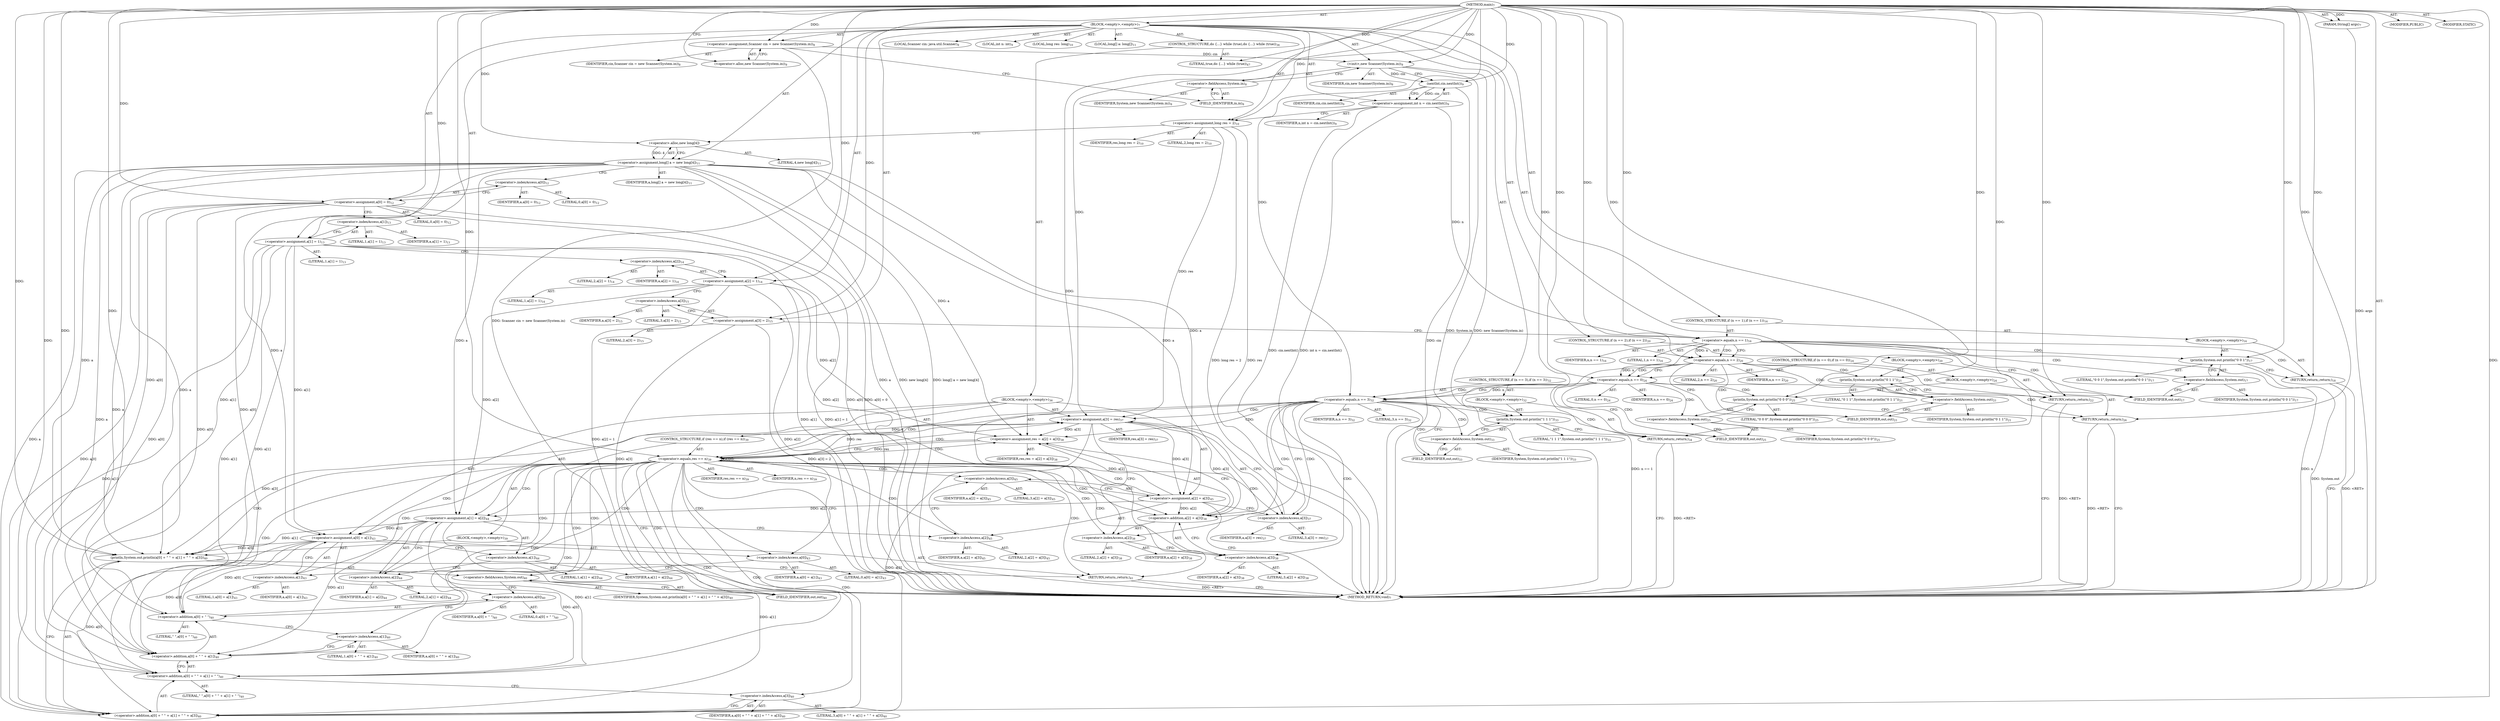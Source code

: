 digraph "main" {  
"19" [label = <(METHOD,main)<SUB>7</SUB>> ]
"20" [label = <(PARAM,String[] args)<SUB>7</SUB>> ]
"21" [label = <(BLOCK,&lt;empty&gt;,&lt;empty&gt;)<SUB>7</SUB>> ]
"4" [label = <(LOCAL,Scanner cin: java.util.Scanner)<SUB>8</SUB>> ]
"22" [label = <(&lt;operator&gt;.assignment,Scanner cin = new Scanner(System.in))<SUB>8</SUB>> ]
"23" [label = <(IDENTIFIER,cin,Scanner cin = new Scanner(System.in))<SUB>8</SUB>> ]
"24" [label = <(&lt;operator&gt;.alloc,new Scanner(System.in))<SUB>8</SUB>> ]
"25" [label = <(&lt;init&gt;,new Scanner(System.in))<SUB>8</SUB>> ]
"3" [label = <(IDENTIFIER,cin,new Scanner(System.in))<SUB>8</SUB>> ]
"26" [label = <(&lt;operator&gt;.fieldAccess,System.in)<SUB>8</SUB>> ]
"27" [label = <(IDENTIFIER,System,new Scanner(System.in))<SUB>8</SUB>> ]
"28" [label = <(FIELD_IDENTIFIER,in,in)<SUB>8</SUB>> ]
"29" [label = <(LOCAL,int n: int)<SUB>9</SUB>> ]
"30" [label = <(&lt;operator&gt;.assignment,int n = cin.nextInt())<SUB>9</SUB>> ]
"31" [label = <(IDENTIFIER,n,int n = cin.nextInt())<SUB>9</SUB>> ]
"32" [label = <(nextInt,cin.nextInt())<SUB>9</SUB>> ]
"33" [label = <(IDENTIFIER,cin,cin.nextInt())<SUB>9</SUB>> ]
"34" [label = <(LOCAL,long res: long)<SUB>10</SUB>> ]
"35" [label = <(&lt;operator&gt;.assignment,long res = 2)<SUB>10</SUB>> ]
"36" [label = <(IDENTIFIER,res,long res = 2)<SUB>10</SUB>> ]
"37" [label = <(LITERAL,2,long res = 2)<SUB>10</SUB>> ]
"38" [label = <(LOCAL,long[] a: long[])<SUB>11</SUB>> ]
"39" [label = <(&lt;operator&gt;.assignment,long[] a = new long[4])<SUB>11</SUB>> ]
"40" [label = <(IDENTIFIER,a,long[] a = new long[4])<SUB>11</SUB>> ]
"41" [label = <(&lt;operator&gt;.alloc,new long[4])> ]
"42" [label = <(LITERAL,4,new long[4])<SUB>11</SUB>> ]
"43" [label = <(&lt;operator&gt;.assignment,a[0] = 0)<SUB>12</SUB>> ]
"44" [label = <(&lt;operator&gt;.indexAccess,a[0])<SUB>12</SUB>> ]
"45" [label = <(IDENTIFIER,a,a[0] = 0)<SUB>12</SUB>> ]
"46" [label = <(LITERAL,0,a[0] = 0)<SUB>12</SUB>> ]
"47" [label = <(LITERAL,0,a[0] = 0)<SUB>12</SUB>> ]
"48" [label = <(&lt;operator&gt;.assignment,a[1] = 1)<SUB>13</SUB>> ]
"49" [label = <(&lt;operator&gt;.indexAccess,a[1])<SUB>13</SUB>> ]
"50" [label = <(IDENTIFIER,a,a[1] = 1)<SUB>13</SUB>> ]
"51" [label = <(LITERAL,1,a[1] = 1)<SUB>13</SUB>> ]
"52" [label = <(LITERAL,1,a[1] = 1)<SUB>13</SUB>> ]
"53" [label = <(&lt;operator&gt;.assignment,a[2] = 1)<SUB>14</SUB>> ]
"54" [label = <(&lt;operator&gt;.indexAccess,a[2])<SUB>14</SUB>> ]
"55" [label = <(IDENTIFIER,a,a[2] = 1)<SUB>14</SUB>> ]
"56" [label = <(LITERAL,2,a[2] = 1)<SUB>14</SUB>> ]
"57" [label = <(LITERAL,1,a[2] = 1)<SUB>14</SUB>> ]
"58" [label = <(&lt;operator&gt;.assignment,a[3] = 2)<SUB>15</SUB>> ]
"59" [label = <(&lt;operator&gt;.indexAccess,a[3])<SUB>15</SUB>> ]
"60" [label = <(IDENTIFIER,a,a[3] = 2)<SUB>15</SUB>> ]
"61" [label = <(LITERAL,3,a[3] = 2)<SUB>15</SUB>> ]
"62" [label = <(LITERAL,2,a[3] = 2)<SUB>15</SUB>> ]
"63" [label = <(CONTROL_STRUCTURE,if (n == 1),if (n == 1))<SUB>16</SUB>> ]
"64" [label = <(&lt;operator&gt;.equals,n == 1)<SUB>16</SUB>> ]
"65" [label = <(IDENTIFIER,n,n == 1)<SUB>16</SUB>> ]
"66" [label = <(LITERAL,1,n == 1)<SUB>16</SUB>> ]
"67" [label = <(BLOCK,&lt;empty&gt;,&lt;empty&gt;)<SUB>16</SUB>> ]
"68" [label = <(println,System.out.println(&quot;0 0 1&quot;))<SUB>17</SUB>> ]
"69" [label = <(&lt;operator&gt;.fieldAccess,System.out)<SUB>17</SUB>> ]
"70" [label = <(IDENTIFIER,System,System.out.println(&quot;0 0 1&quot;))<SUB>17</SUB>> ]
"71" [label = <(FIELD_IDENTIFIER,out,out)<SUB>17</SUB>> ]
"72" [label = <(LITERAL,&quot;0 0 1&quot;,System.out.println(&quot;0 0 1&quot;))<SUB>17</SUB>> ]
"73" [label = <(RETURN,return;,return;)<SUB>18</SUB>> ]
"74" [label = <(CONTROL_STRUCTURE,if (n == 2),if (n == 2))<SUB>20</SUB>> ]
"75" [label = <(&lt;operator&gt;.equals,n == 2)<SUB>20</SUB>> ]
"76" [label = <(IDENTIFIER,n,n == 2)<SUB>20</SUB>> ]
"77" [label = <(LITERAL,2,n == 2)<SUB>20</SUB>> ]
"78" [label = <(BLOCK,&lt;empty&gt;,&lt;empty&gt;)<SUB>20</SUB>> ]
"79" [label = <(println,System.out.println(&quot;0 1 1&quot;))<SUB>21</SUB>> ]
"80" [label = <(&lt;operator&gt;.fieldAccess,System.out)<SUB>21</SUB>> ]
"81" [label = <(IDENTIFIER,System,System.out.println(&quot;0 1 1&quot;))<SUB>21</SUB>> ]
"82" [label = <(FIELD_IDENTIFIER,out,out)<SUB>21</SUB>> ]
"83" [label = <(LITERAL,&quot;0 1 1&quot;,System.out.println(&quot;0 1 1&quot;))<SUB>21</SUB>> ]
"84" [label = <(RETURN,return;,return;)<SUB>22</SUB>> ]
"85" [label = <(CONTROL_STRUCTURE,if (n == 0),if (n == 0))<SUB>24</SUB>> ]
"86" [label = <(&lt;operator&gt;.equals,n == 0)<SUB>24</SUB>> ]
"87" [label = <(IDENTIFIER,n,n == 0)<SUB>24</SUB>> ]
"88" [label = <(LITERAL,0,n == 0)<SUB>24</SUB>> ]
"89" [label = <(BLOCK,&lt;empty&gt;,&lt;empty&gt;)<SUB>24</SUB>> ]
"90" [label = <(println,System.out.println(&quot;0 0 0&quot;))<SUB>25</SUB>> ]
"91" [label = <(&lt;operator&gt;.fieldAccess,System.out)<SUB>25</SUB>> ]
"92" [label = <(IDENTIFIER,System,System.out.println(&quot;0 0 0&quot;))<SUB>25</SUB>> ]
"93" [label = <(FIELD_IDENTIFIER,out,out)<SUB>25</SUB>> ]
"94" [label = <(LITERAL,&quot;0 0 0&quot;,System.out.println(&quot;0 0 0&quot;))<SUB>25</SUB>> ]
"95" [label = <(RETURN,return;,return;)<SUB>26</SUB>> ]
"96" [label = <(CONTROL_STRUCTURE,if (n == 3),if (n == 3))<SUB>32</SUB>> ]
"97" [label = <(&lt;operator&gt;.equals,n == 3)<SUB>32</SUB>> ]
"98" [label = <(IDENTIFIER,n,n == 3)<SUB>32</SUB>> ]
"99" [label = <(LITERAL,3,n == 3)<SUB>32</SUB>> ]
"100" [label = <(BLOCK,&lt;empty&gt;,&lt;empty&gt;)<SUB>32</SUB>> ]
"101" [label = <(println,System.out.println(&quot;1 1 1&quot;))<SUB>33</SUB>> ]
"102" [label = <(&lt;operator&gt;.fieldAccess,System.out)<SUB>33</SUB>> ]
"103" [label = <(IDENTIFIER,System,System.out.println(&quot;1 1 1&quot;))<SUB>33</SUB>> ]
"104" [label = <(FIELD_IDENTIFIER,out,out)<SUB>33</SUB>> ]
"105" [label = <(LITERAL,&quot;1 1 1&quot;,System.out.println(&quot;1 1 1&quot;))<SUB>33</SUB>> ]
"106" [label = <(RETURN,return;,return;)<SUB>34</SUB>> ]
"107" [label = <(CONTROL_STRUCTURE,do {...} while (true),do {...} while (true))<SUB>36</SUB>> ]
"108" [label = <(BLOCK,&lt;empty&gt;,&lt;empty&gt;)<SUB>36</SUB>> ]
"109" [label = <(&lt;operator&gt;.assignment,a[3] = res)<SUB>37</SUB>> ]
"110" [label = <(&lt;operator&gt;.indexAccess,a[3])<SUB>37</SUB>> ]
"111" [label = <(IDENTIFIER,a,a[3] = res)<SUB>37</SUB>> ]
"112" [label = <(LITERAL,3,a[3] = res)<SUB>37</SUB>> ]
"113" [label = <(IDENTIFIER,res,a[3] = res)<SUB>37</SUB>> ]
"114" [label = <(&lt;operator&gt;.assignment,res = a[2] + a[3])<SUB>38</SUB>> ]
"115" [label = <(IDENTIFIER,res,res = a[2] + a[3])<SUB>38</SUB>> ]
"116" [label = <(&lt;operator&gt;.addition,a[2] + a[3])<SUB>38</SUB>> ]
"117" [label = <(&lt;operator&gt;.indexAccess,a[2])<SUB>38</SUB>> ]
"118" [label = <(IDENTIFIER,a,a[2] + a[3])<SUB>38</SUB>> ]
"119" [label = <(LITERAL,2,a[2] + a[3])<SUB>38</SUB>> ]
"120" [label = <(&lt;operator&gt;.indexAccess,a[3])<SUB>38</SUB>> ]
"121" [label = <(IDENTIFIER,a,a[2] + a[3])<SUB>38</SUB>> ]
"122" [label = <(LITERAL,3,a[2] + a[3])<SUB>38</SUB>> ]
"123" [label = <(CONTROL_STRUCTURE,if (res == n),if (res == n))<SUB>39</SUB>> ]
"124" [label = <(&lt;operator&gt;.equals,res == n)<SUB>39</SUB>> ]
"125" [label = <(IDENTIFIER,res,res == n)<SUB>39</SUB>> ]
"126" [label = <(IDENTIFIER,n,res == n)<SUB>39</SUB>> ]
"127" [label = <(BLOCK,&lt;empty&gt;,&lt;empty&gt;)<SUB>39</SUB>> ]
"128" [label = <(println,System.out.println(a[0] + &quot; &quot; + a[1] + &quot; &quot; + a[3]))<SUB>40</SUB>> ]
"129" [label = <(&lt;operator&gt;.fieldAccess,System.out)<SUB>40</SUB>> ]
"130" [label = <(IDENTIFIER,System,System.out.println(a[0] + &quot; &quot; + a[1] + &quot; &quot; + a[3]))<SUB>40</SUB>> ]
"131" [label = <(FIELD_IDENTIFIER,out,out)<SUB>40</SUB>> ]
"132" [label = <(&lt;operator&gt;.addition,a[0] + &quot; &quot; + a[1] + &quot; &quot; + a[3])<SUB>40</SUB>> ]
"133" [label = <(&lt;operator&gt;.addition,a[0] + &quot; &quot; + a[1] + &quot; &quot;)<SUB>40</SUB>> ]
"134" [label = <(&lt;operator&gt;.addition,a[0] + &quot; &quot; + a[1])<SUB>40</SUB>> ]
"135" [label = <(&lt;operator&gt;.addition,a[0] + &quot; &quot;)<SUB>40</SUB>> ]
"136" [label = <(&lt;operator&gt;.indexAccess,a[0])<SUB>40</SUB>> ]
"137" [label = <(IDENTIFIER,a,a[0] + &quot; &quot;)<SUB>40</SUB>> ]
"138" [label = <(LITERAL,0,a[0] + &quot; &quot;)<SUB>40</SUB>> ]
"139" [label = <(LITERAL,&quot; &quot;,a[0] + &quot; &quot;)<SUB>40</SUB>> ]
"140" [label = <(&lt;operator&gt;.indexAccess,a[1])<SUB>40</SUB>> ]
"141" [label = <(IDENTIFIER,a,a[0] + &quot; &quot; + a[1])<SUB>40</SUB>> ]
"142" [label = <(LITERAL,1,a[0] + &quot; &quot; + a[1])<SUB>40</SUB>> ]
"143" [label = <(LITERAL,&quot; &quot;,a[0] + &quot; &quot; + a[1] + &quot; &quot;)<SUB>40</SUB>> ]
"144" [label = <(&lt;operator&gt;.indexAccess,a[3])<SUB>40</SUB>> ]
"145" [label = <(IDENTIFIER,a,a[0] + &quot; &quot; + a[1] + &quot; &quot; + a[3])<SUB>40</SUB>> ]
"146" [label = <(LITERAL,3,a[0] + &quot; &quot; + a[1] + &quot; &quot; + a[3])<SUB>40</SUB>> ]
"147" [label = <(RETURN,return;,return;)<SUB>41</SUB>> ]
"148" [label = <(&lt;operator&gt;.assignment,a[0] = a[1])<SUB>43</SUB>> ]
"149" [label = <(&lt;operator&gt;.indexAccess,a[0])<SUB>43</SUB>> ]
"150" [label = <(IDENTIFIER,a,a[0] = a[1])<SUB>43</SUB>> ]
"151" [label = <(LITERAL,0,a[0] = a[1])<SUB>43</SUB>> ]
"152" [label = <(&lt;operator&gt;.indexAccess,a[1])<SUB>43</SUB>> ]
"153" [label = <(IDENTIFIER,a,a[0] = a[1])<SUB>43</SUB>> ]
"154" [label = <(LITERAL,1,a[0] = a[1])<SUB>43</SUB>> ]
"155" [label = <(&lt;operator&gt;.assignment,a[1] = a[2])<SUB>44</SUB>> ]
"156" [label = <(&lt;operator&gt;.indexAccess,a[1])<SUB>44</SUB>> ]
"157" [label = <(IDENTIFIER,a,a[1] = a[2])<SUB>44</SUB>> ]
"158" [label = <(LITERAL,1,a[1] = a[2])<SUB>44</SUB>> ]
"159" [label = <(&lt;operator&gt;.indexAccess,a[2])<SUB>44</SUB>> ]
"160" [label = <(IDENTIFIER,a,a[1] = a[2])<SUB>44</SUB>> ]
"161" [label = <(LITERAL,2,a[1] = a[2])<SUB>44</SUB>> ]
"162" [label = <(&lt;operator&gt;.assignment,a[2] = a[3])<SUB>45</SUB>> ]
"163" [label = <(&lt;operator&gt;.indexAccess,a[2])<SUB>45</SUB>> ]
"164" [label = <(IDENTIFIER,a,a[2] = a[3])<SUB>45</SUB>> ]
"165" [label = <(LITERAL,2,a[2] = a[3])<SUB>45</SUB>> ]
"166" [label = <(&lt;operator&gt;.indexAccess,a[3])<SUB>45</SUB>> ]
"167" [label = <(IDENTIFIER,a,a[2] = a[3])<SUB>45</SUB>> ]
"168" [label = <(LITERAL,3,a[2] = a[3])<SUB>45</SUB>> ]
"169" [label = <(LITERAL,true,do {...} while (true))<SUB>47</SUB>> ]
"170" [label = <(MODIFIER,PUBLIC)> ]
"171" [label = <(MODIFIER,STATIC)> ]
"172" [label = <(METHOD_RETURN,void)<SUB>7</SUB>> ]
  "19" -> "20"  [ label = "AST: "] 
  "19" -> "21"  [ label = "AST: "] 
  "19" -> "170"  [ label = "AST: "] 
  "19" -> "171"  [ label = "AST: "] 
  "19" -> "172"  [ label = "AST: "] 
  "21" -> "4"  [ label = "AST: "] 
  "21" -> "22"  [ label = "AST: "] 
  "21" -> "25"  [ label = "AST: "] 
  "21" -> "29"  [ label = "AST: "] 
  "21" -> "30"  [ label = "AST: "] 
  "21" -> "34"  [ label = "AST: "] 
  "21" -> "35"  [ label = "AST: "] 
  "21" -> "38"  [ label = "AST: "] 
  "21" -> "39"  [ label = "AST: "] 
  "21" -> "43"  [ label = "AST: "] 
  "21" -> "48"  [ label = "AST: "] 
  "21" -> "53"  [ label = "AST: "] 
  "21" -> "58"  [ label = "AST: "] 
  "21" -> "63"  [ label = "AST: "] 
  "21" -> "74"  [ label = "AST: "] 
  "21" -> "85"  [ label = "AST: "] 
  "21" -> "96"  [ label = "AST: "] 
  "21" -> "107"  [ label = "AST: "] 
  "22" -> "23"  [ label = "AST: "] 
  "22" -> "24"  [ label = "AST: "] 
  "25" -> "3"  [ label = "AST: "] 
  "25" -> "26"  [ label = "AST: "] 
  "26" -> "27"  [ label = "AST: "] 
  "26" -> "28"  [ label = "AST: "] 
  "30" -> "31"  [ label = "AST: "] 
  "30" -> "32"  [ label = "AST: "] 
  "32" -> "33"  [ label = "AST: "] 
  "35" -> "36"  [ label = "AST: "] 
  "35" -> "37"  [ label = "AST: "] 
  "39" -> "40"  [ label = "AST: "] 
  "39" -> "41"  [ label = "AST: "] 
  "41" -> "42"  [ label = "AST: "] 
  "43" -> "44"  [ label = "AST: "] 
  "43" -> "47"  [ label = "AST: "] 
  "44" -> "45"  [ label = "AST: "] 
  "44" -> "46"  [ label = "AST: "] 
  "48" -> "49"  [ label = "AST: "] 
  "48" -> "52"  [ label = "AST: "] 
  "49" -> "50"  [ label = "AST: "] 
  "49" -> "51"  [ label = "AST: "] 
  "53" -> "54"  [ label = "AST: "] 
  "53" -> "57"  [ label = "AST: "] 
  "54" -> "55"  [ label = "AST: "] 
  "54" -> "56"  [ label = "AST: "] 
  "58" -> "59"  [ label = "AST: "] 
  "58" -> "62"  [ label = "AST: "] 
  "59" -> "60"  [ label = "AST: "] 
  "59" -> "61"  [ label = "AST: "] 
  "63" -> "64"  [ label = "AST: "] 
  "63" -> "67"  [ label = "AST: "] 
  "64" -> "65"  [ label = "AST: "] 
  "64" -> "66"  [ label = "AST: "] 
  "67" -> "68"  [ label = "AST: "] 
  "67" -> "73"  [ label = "AST: "] 
  "68" -> "69"  [ label = "AST: "] 
  "68" -> "72"  [ label = "AST: "] 
  "69" -> "70"  [ label = "AST: "] 
  "69" -> "71"  [ label = "AST: "] 
  "74" -> "75"  [ label = "AST: "] 
  "74" -> "78"  [ label = "AST: "] 
  "75" -> "76"  [ label = "AST: "] 
  "75" -> "77"  [ label = "AST: "] 
  "78" -> "79"  [ label = "AST: "] 
  "78" -> "84"  [ label = "AST: "] 
  "79" -> "80"  [ label = "AST: "] 
  "79" -> "83"  [ label = "AST: "] 
  "80" -> "81"  [ label = "AST: "] 
  "80" -> "82"  [ label = "AST: "] 
  "85" -> "86"  [ label = "AST: "] 
  "85" -> "89"  [ label = "AST: "] 
  "86" -> "87"  [ label = "AST: "] 
  "86" -> "88"  [ label = "AST: "] 
  "89" -> "90"  [ label = "AST: "] 
  "89" -> "95"  [ label = "AST: "] 
  "90" -> "91"  [ label = "AST: "] 
  "90" -> "94"  [ label = "AST: "] 
  "91" -> "92"  [ label = "AST: "] 
  "91" -> "93"  [ label = "AST: "] 
  "96" -> "97"  [ label = "AST: "] 
  "96" -> "100"  [ label = "AST: "] 
  "97" -> "98"  [ label = "AST: "] 
  "97" -> "99"  [ label = "AST: "] 
  "100" -> "101"  [ label = "AST: "] 
  "100" -> "106"  [ label = "AST: "] 
  "101" -> "102"  [ label = "AST: "] 
  "101" -> "105"  [ label = "AST: "] 
  "102" -> "103"  [ label = "AST: "] 
  "102" -> "104"  [ label = "AST: "] 
  "107" -> "108"  [ label = "AST: "] 
  "107" -> "169"  [ label = "AST: "] 
  "108" -> "109"  [ label = "AST: "] 
  "108" -> "114"  [ label = "AST: "] 
  "108" -> "123"  [ label = "AST: "] 
  "108" -> "148"  [ label = "AST: "] 
  "108" -> "155"  [ label = "AST: "] 
  "108" -> "162"  [ label = "AST: "] 
  "109" -> "110"  [ label = "AST: "] 
  "109" -> "113"  [ label = "AST: "] 
  "110" -> "111"  [ label = "AST: "] 
  "110" -> "112"  [ label = "AST: "] 
  "114" -> "115"  [ label = "AST: "] 
  "114" -> "116"  [ label = "AST: "] 
  "116" -> "117"  [ label = "AST: "] 
  "116" -> "120"  [ label = "AST: "] 
  "117" -> "118"  [ label = "AST: "] 
  "117" -> "119"  [ label = "AST: "] 
  "120" -> "121"  [ label = "AST: "] 
  "120" -> "122"  [ label = "AST: "] 
  "123" -> "124"  [ label = "AST: "] 
  "123" -> "127"  [ label = "AST: "] 
  "124" -> "125"  [ label = "AST: "] 
  "124" -> "126"  [ label = "AST: "] 
  "127" -> "128"  [ label = "AST: "] 
  "127" -> "147"  [ label = "AST: "] 
  "128" -> "129"  [ label = "AST: "] 
  "128" -> "132"  [ label = "AST: "] 
  "129" -> "130"  [ label = "AST: "] 
  "129" -> "131"  [ label = "AST: "] 
  "132" -> "133"  [ label = "AST: "] 
  "132" -> "144"  [ label = "AST: "] 
  "133" -> "134"  [ label = "AST: "] 
  "133" -> "143"  [ label = "AST: "] 
  "134" -> "135"  [ label = "AST: "] 
  "134" -> "140"  [ label = "AST: "] 
  "135" -> "136"  [ label = "AST: "] 
  "135" -> "139"  [ label = "AST: "] 
  "136" -> "137"  [ label = "AST: "] 
  "136" -> "138"  [ label = "AST: "] 
  "140" -> "141"  [ label = "AST: "] 
  "140" -> "142"  [ label = "AST: "] 
  "144" -> "145"  [ label = "AST: "] 
  "144" -> "146"  [ label = "AST: "] 
  "148" -> "149"  [ label = "AST: "] 
  "148" -> "152"  [ label = "AST: "] 
  "149" -> "150"  [ label = "AST: "] 
  "149" -> "151"  [ label = "AST: "] 
  "152" -> "153"  [ label = "AST: "] 
  "152" -> "154"  [ label = "AST: "] 
  "155" -> "156"  [ label = "AST: "] 
  "155" -> "159"  [ label = "AST: "] 
  "156" -> "157"  [ label = "AST: "] 
  "156" -> "158"  [ label = "AST: "] 
  "159" -> "160"  [ label = "AST: "] 
  "159" -> "161"  [ label = "AST: "] 
  "162" -> "163"  [ label = "AST: "] 
  "162" -> "166"  [ label = "AST: "] 
  "163" -> "164"  [ label = "AST: "] 
  "163" -> "165"  [ label = "AST: "] 
  "166" -> "167"  [ label = "AST: "] 
  "166" -> "168"  [ label = "AST: "] 
  "22" -> "28"  [ label = "CFG: "] 
  "25" -> "32"  [ label = "CFG: "] 
  "30" -> "35"  [ label = "CFG: "] 
  "35" -> "41"  [ label = "CFG: "] 
  "39" -> "44"  [ label = "CFG: "] 
  "43" -> "49"  [ label = "CFG: "] 
  "48" -> "54"  [ label = "CFG: "] 
  "53" -> "59"  [ label = "CFG: "] 
  "58" -> "64"  [ label = "CFG: "] 
  "24" -> "22"  [ label = "CFG: "] 
  "26" -> "25"  [ label = "CFG: "] 
  "32" -> "30"  [ label = "CFG: "] 
  "41" -> "39"  [ label = "CFG: "] 
  "44" -> "43"  [ label = "CFG: "] 
  "49" -> "48"  [ label = "CFG: "] 
  "54" -> "53"  [ label = "CFG: "] 
  "59" -> "58"  [ label = "CFG: "] 
  "64" -> "71"  [ label = "CFG: "] 
  "64" -> "75"  [ label = "CFG: "] 
  "75" -> "82"  [ label = "CFG: "] 
  "75" -> "86"  [ label = "CFG: "] 
  "86" -> "93"  [ label = "CFG: "] 
  "86" -> "97"  [ label = "CFG: "] 
  "97" -> "104"  [ label = "CFG: "] 
  "97" -> "110"  [ label = "CFG: "] 
  "28" -> "26"  [ label = "CFG: "] 
  "68" -> "73"  [ label = "CFG: "] 
  "73" -> "172"  [ label = "CFG: "] 
  "79" -> "84"  [ label = "CFG: "] 
  "84" -> "172"  [ label = "CFG: "] 
  "90" -> "95"  [ label = "CFG: "] 
  "95" -> "172"  [ label = "CFG: "] 
  "101" -> "106"  [ label = "CFG: "] 
  "106" -> "172"  [ label = "CFG: "] 
  "109" -> "117"  [ label = "CFG: "] 
  "114" -> "124"  [ label = "CFG: "] 
  "148" -> "156"  [ label = "CFG: "] 
  "155" -> "163"  [ label = "CFG: "] 
  "162" -> "172"  [ label = "CFG: "] 
  "162" -> "110"  [ label = "CFG: "] 
  "69" -> "68"  [ label = "CFG: "] 
  "80" -> "79"  [ label = "CFG: "] 
  "91" -> "90"  [ label = "CFG: "] 
  "102" -> "101"  [ label = "CFG: "] 
  "110" -> "109"  [ label = "CFG: "] 
  "116" -> "114"  [ label = "CFG: "] 
  "124" -> "131"  [ label = "CFG: "] 
  "124" -> "149"  [ label = "CFG: "] 
  "149" -> "152"  [ label = "CFG: "] 
  "152" -> "148"  [ label = "CFG: "] 
  "156" -> "159"  [ label = "CFG: "] 
  "159" -> "155"  [ label = "CFG: "] 
  "163" -> "166"  [ label = "CFG: "] 
  "166" -> "162"  [ label = "CFG: "] 
  "71" -> "69"  [ label = "CFG: "] 
  "82" -> "80"  [ label = "CFG: "] 
  "93" -> "91"  [ label = "CFG: "] 
  "104" -> "102"  [ label = "CFG: "] 
  "117" -> "120"  [ label = "CFG: "] 
  "120" -> "116"  [ label = "CFG: "] 
  "128" -> "147"  [ label = "CFG: "] 
  "147" -> "172"  [ label = "CFG: "] 
  "129" -> "136"  [ label = "CFG: "] 
  "132" -> "128"  [ label = "CFG: "] 
  "131" -> "129"  [ label = "CFG: "] 
  "133" -> "144"  [ label = "CFG: "] 
  "144" -> "132"  [ label = "CFG: "] 
  "134" -> "133"  [ label = "CFG: "] 
  "135" -> "140"  [ label = "CFG: "] 
  "140" -> "134"  [ label = "CFG: "] 
  "136" -> "135"  [ label = "CFG: "] 
  "19" -> "24"  [ label = "CFG: "] 
  "84" -> "172"  [ label = "DDG: &lt;RET&gt;"] 
  "106" -> "172"  [ label = "DDG: &lt;RET&gt;"] 
  "95" -> "172"  [ label = "DDG: &lt;RET&gt;"] 
  "147" -> "172"  [ label = "DDG: &lt;RET&gt;"] 
  "73" -> "172"  [ label = "DDG: &lt;RET&gt;"] 
  "20" -> "172"  [ label = "DDG: args"] 
  "22" -> "172"  [ label = "DDG: Scanner cin = new Scanner(System.in)"] 
  "25" -> "172"  [ label = "DDG: System.in"] 
  "25" -> "172"  [ label = "DDG: new Scanner(System.in)"] 
  "32" -> "172"  [ label = "DDG: cin"] 
  "30" -> "172"  [ label = "DDG: cin.nextInt()"] 
  "30" -> "172"  [ label = "DDG: int n = cin.nextInt()"] 
  "35" -> "172"  [ label = "DDG: res"] 
  "35" -> "172"  [ label = "DDG: long res = 2"] 
  "39" -> "172"  [ label = "DDG: a"] 
  "39" -> "172"  [ label = "DDG: new long[4]"] 
  "39" -> "172"  [ label = "DDG: long[] a = new long[4]"] 
  "43" -> "172"  [ label = "DDG: a[0]"] 
  "43" -> "172"  [ label = "DDG: a[0] = 0"] 
  "48" -> "172"  [ label = "DDG: a[1]"] 
  "48" -> "172"  [ label = "DDG: a[1] = 1"] 
  "53" -> "172"  [ label = "DDG: a[2]"] 
  "53" -> "172"  [ label = "DDG: a[2] = 1"] 
  "58" -> "172"  [ label = "DDG: a[3]"] 
  "58" -> "172"  [ label = "DDG: a[3] = 2"] 
  "64" -> "172"  [ label = "DDG: n"] 
  "64" -> "172"  [ label = "DDG: n == 1"] 
  "68" -> "172"  [ label = "DDG: System.out"] 
  "19" -> "20"  [ label = "DDG: "] 
  "19" -> "22"  [ label = "DDG: "] 
  "32" -> "30"  [ label = "DDG: cin"] 
  "19" -> "35"  [ label = "DDG: "] 
  "41" -> "39"  [ label = "DDG: 4"] 
  "19" -> "43"  [ label = "DDG: "] 
  "19" -> "48"  [ label = "DDG: "] 
  "19" -> "53"  [ label = "DDG: "] 
  "19" -> "58"  [ label = "DDG: "] 
  "22" -> "25"  [ label = "DDG: cin"] 
  "19" -> "25"  [ label = "DDG: "] 
  "19" -> "169"  [ label = "DDG: "] 
  "25" -> "32"  [ label = "DDG: cin"] 
  "19" -> "32"  [ label = "DDG: "] 
  "19" -> "41"  [ label = "DDG: "] 
  "30" -> "64"  [ label = "DDG: n"] 
  "19" -> "64"  [ label = "DDG: "] 
  "19" -> "73"  [ label = "DDG: "] 
  "64" -> "75"  [ label = "DDG: n"] 
  "19" -> "75"  [ label = "DDG: "] 
  "19" -> "84"  [ label = "DDG: "] 
  "75" -> "86"  [ label = "DDG: n"] 
  "19" -> "86"  [ label = "DDG: "] 
  "19" -> "95"  [ label = "DDG: "] 
  "86" -> "97"  [ label = "DDG: n"] 
  "19" -> "97"  [ label = "DDG: "] 
  "19" -> "106"  [ label = "DDG: "] 
  "35" -> "109"  [ label = "DDG: res"] 
  "124" -> "109"  [ label = "DDG: res"] 
  "19" -> "109"  [ label = "DDG: "] 
  "39" -> "114"  [ label = "DDG: a"] 
  "53" -> "114"  [ label = "DDG: a[2]"] 
  "162" -> "114"  [ label = "DDG: a[2]"] 
  "109" -> "114"  [ label = "DDG: a[3]"] 
  "39" -> "148"  [ label = "DDG: a"] 
  "48" -> "148"  [ label = "DDG: a[1]"] 
  "155" -> "148"  [ label = "DDG: a[1]"] 
  "39" -> "155"  [ label = "DDG: a"] 
  "53" -> "155"  [ label = "DDG: a[2]"] 
  "162" -> "155"  [ label = "DDG: a[2]"] 
  "39" -> "162"  [ label = "DDG: a"] 
  "109" -> "162"  [ label = "DDG: a[3]"] 
  "19" -> "68"  [ label = "DDG: "] 
  "19" -> "79"  [ label = "DDG: "] 
  "19" -> "90"  [ label = "DDG: "] 
  "19" -> "101"  [ label = "DDG: "] 
  "39" -> "116"  [ label = "DDG: a"] 
  "53" -> "116"  [ label = "DDG: a[2]"] 
  "162" -> "116"  [ label = "DDG: a[2]"] 
  "109" -> "116"  [ label = "DDG: a[3]"] 
  "114" -> "124"  [ label = "DDG: res"] 
  "19" -> "124"  [ label = "DDG: "] 
  "97" -> "124"  [ label = "DDG: n"] 
  "19" -> "147"  [ label = "DDG: "] 
  "39" -> "128"  [ label = "DDG: a"] 
  "43" -> "128"  [ label = "DDG: a[0]"] 
  "148" -> "128"  [ label = "DDG: a[0]"] 
  "19" -> "128"  [ label = "DDG: "] 
  "48" -> "128"  [ label = "DDG: a[1]"] 
  "155" -> "128"  [ label = "DDG: a[1]"] 
  "109" -> "128"  [ label = "DDG: a[3]"] 
  "39" -> "132"  [ label = "DDG: a"] 
  "43" -> "132"  [ label = "DDG: a[0]"] 
  "148" -> "132"  [ label = "DDG: a[0]"] 
  "19" -> "132"  [ label = "DDG: "] 
  "48" -> "132"  [ label = "DDG: a[1]"] 
  "155" -> "132"  [ label = "DDG: a[1]"] 
  "109" -> "132"  [ label = "DDG: a[3]"] 
  "39" -> "133"  [ label = "DDG: a"] 
  "43" -> "133"  [ label = "DDG: a[0]"] 
  "148" -> "133"  [ label = "DDG: a[0]"] 
  "19" -> "133"  [ label = "DDG: "] 
  "48" -> "133"  [ label = "DDG: a[1]"] 
  "155" -> "133"  [ label = "DDG: a[1]"] 
  "39" -> "134"  [ label = "DDG: a"] 
  "43" -> "134"  [ label = "DDG: a[0]"] 
  "148" -> "134"  [ label = "DDG: a[0]"] 
  "19" -> "134"  [ label = "DDG: "] 
  "48" -> "134"  [ label = "DDG: a[1]"] 
  "155" -> "134"  [ label = "DDG: a[1]"] 
  "39" -> "135"  [ label = "DDG: a"] 
  "43" -> "135"  [ label = "DDG: a[0]"] 
  "148" -> "135"  [ label = "DDG: a[0]"] 
  "19" -> "135"  [ label = "DDG: "] 
  "64" -> "68"  [ label = "CDG: "] 
  "64" -> "73"  [ label = "CDG: "] 
  "64" -> "75"  [ label = "CDG: "] 
  "64" -> "69"  [ label = "CDG: "] 
  "64" -> "71"  [ label = "CDG: "] 
  "75" -> "84"  [ label = "CDG: "] 
  "75" -> "82"  [ label = "CDG: "] 
  "75" -> "79"  [ label = "CDG: "] 
  "75" -> "80"  [ label = "CDG: "] 
  "75" -> "86"  [ label = "CDG: "] 
  "86" -> "95"  [ label = "CDG: "] 
  "86" -> "97"  [ label = "CDG: "] 
  "86" -> "91"  [ label = "CDG: "] 
  "86" -> "93"  [ label = "CDG: "] 
  "86" -> "90"  [ label = "CDG: "] 
  "97" -> "120"  [ label = "CDG: "] 
  "97" -> "116"  [ label = "CDG: "] 
  "97" -> "102"  [ label = "CDG: "] 
  "97" -> "114"  [ label = "CDG: "] 
  "97" -> "104"  [ label = "CDG: "] 
  "97" -> "106"  [ label = "CDG: "] 
  "97" -> "101"  [ label = "CDG: "] 
  "97" -> "110"  [ label = "CDG: "] 
  "97" -> "117"  [ label = "CDG: "] 
  "97" -> "124"  [ label = "CDG: "] 
  "97" -> "109"  [ label = "CDG: "] 
  "124" -> "136"  [ label = "CDG: "] 
  "124" -> "128"  [ label = "CDG: "] 
  "124" -> "163"  [ label = "CDG: "] 
  "124" -> "131"  [ label = "CDG: "] 
  "124" -> "166"  [ label = "CDG: "] 
  "124" -> "149"  [ label = "CDG: "] 
  "124" -> "132"  [ label = "CDG: "] 
  "124" -> "162"  [ label = "CDG: "] 
  "124" -> "159"  [ label = "CDG: "] 
  "124" -> "144"  [ label = "CDG: "] 
  "124" -> "129"  [ label = "CDG: "] 
  "124" -> "134"  [ label = "CDG: "] 
  "124" -> "140"  [ label = "CDG: "] 
  "124" -> "148"  [ label = "CDG: "] 
  "124" -> "152"  [ label = "CDG: "] 
  "124" -> "147"  [ label = "CDG: "] 
  "124" -> "135"  [ label = "CDG: "] 
  "124" -> "155"  [ label = "CDG: "] 
  "124" -> "156"  [ label = "CDG: "] 
  "124" -> "133"  [ label = "CDG: "] 
  "124" -> "120"  [ label = "CDG: "] 
  "124" -> "116"  [ label = "CDG: "] 
  "124" -> "114"  [ label = "CDG: "] 
  "124" -> "110"  [ label = "CDG: "] 
  "124" -> "117"  [ label = "CDG: "] 
  "124" -> "124"  [ label = "CDG: "] 
  "124" -> "109"  [ label = "CDG: "] 
}
